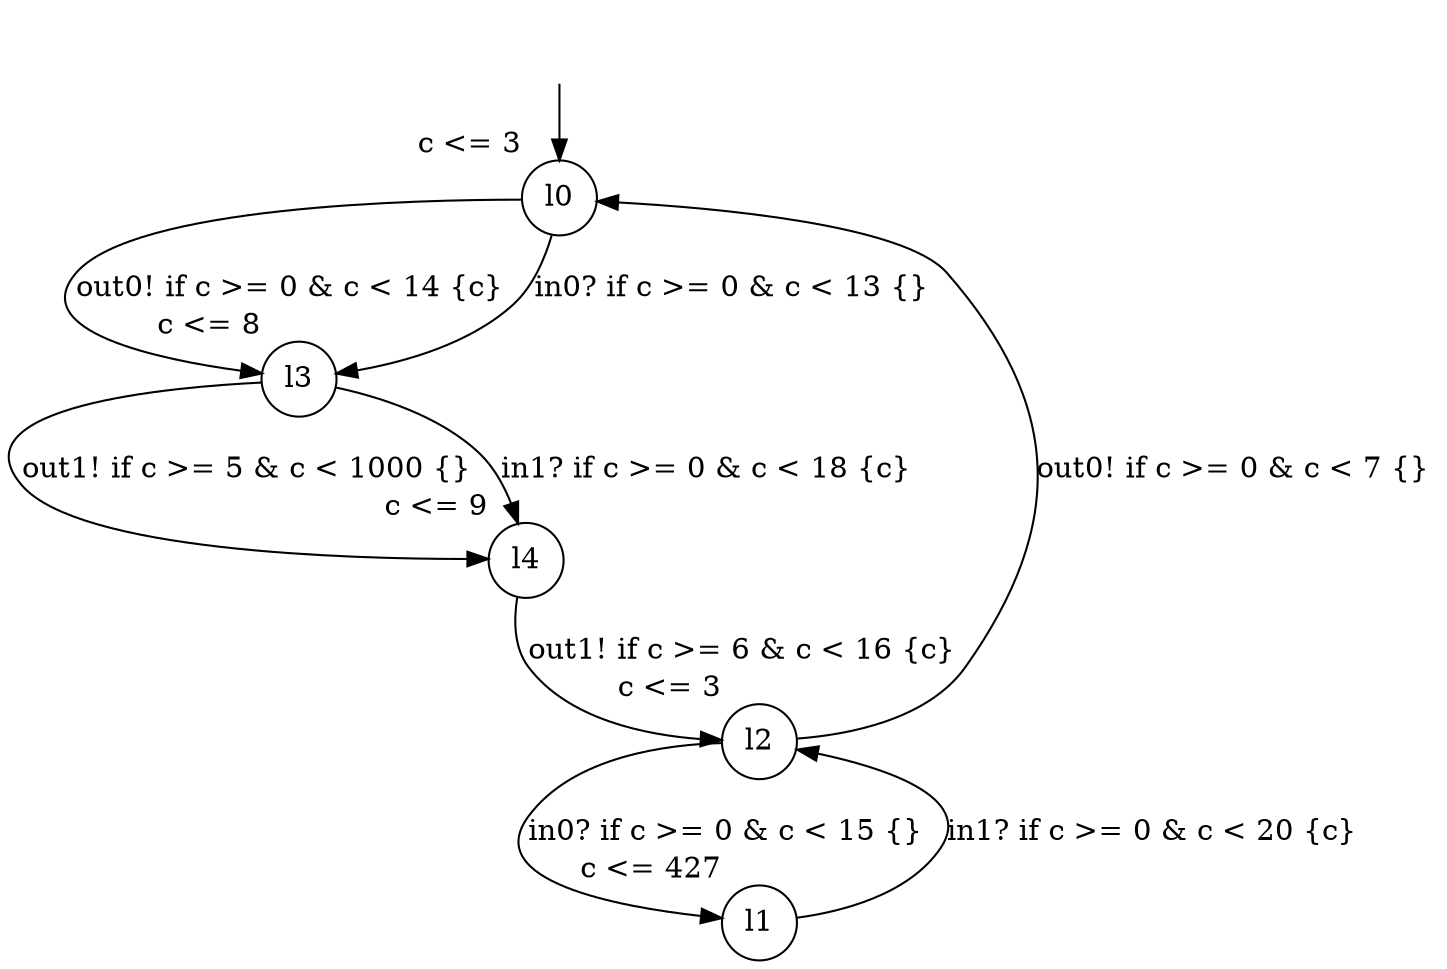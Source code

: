 digraph g {
__start0 [label="" shape="none"];
l0 [shape="circle" margin=0 label="l0", xlabel="c <= 3"];
l1 [shape="circle" margin=0 label="l1", xlabel="c <= 427"];
l2 [shape="circle" margin=0 label="l2", xlabel="c <= 3"];
l3 [shape="circle" margin=0 label="l3", xlabel="c <= 8"];
l4 [shape="circle" margin=0 label="l4", xlabel="c <= 9"];
l0 -> l3 [label="out0! if c >= 0 & c < 14 {c} "];
l0 -> l3 [label="in0? if c >= 0 & c < 13 {} "];
l1 -> l2 [label="in1? if c >= 0 & c < 20 {c} "];
l2 -> l1 [label="in0? if c >= 0 & c < 15 {} "];
l2 -> l0 [label="out0! if c >= 0 & c < 7 {} "];
l3 -> l4 [label="out1! if c >= 5 & c < 1000 {} "];
l3 -> l4 [label="in1? if c >= 0 & c < 18 {c} "];
l4 -> l2 [label="out1! if c >= 6 & c < 16 {c} "];
__start0 -> l0;
}
